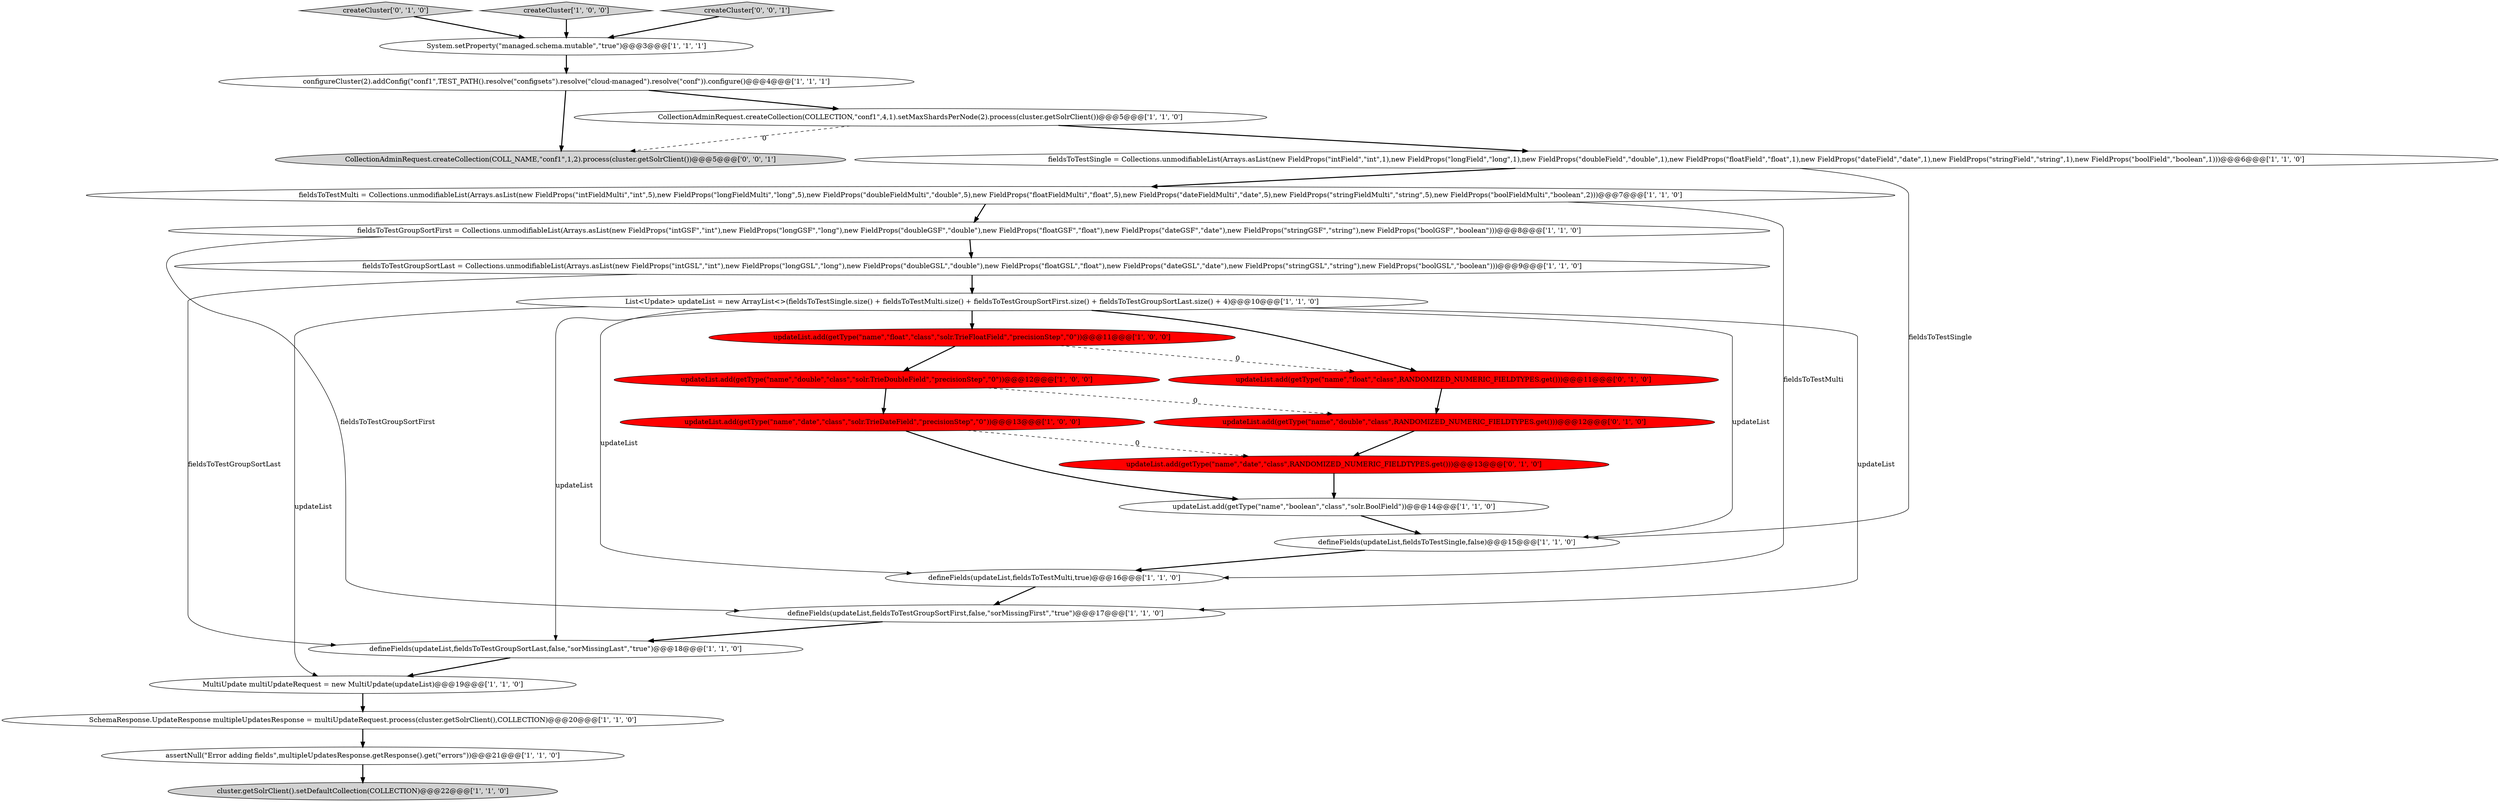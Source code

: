 digraph {
6 [style = filled, label = "MultiUpdate multiUpdateRequest = new MultiUpdate(updateList)@@@19@@@['1', '1', '0']", fillcolor = white, shape = ellipse image = "AAA0AAABBB1BBB"];
16 [style = filled, label = "defineFields(updateList,fieldsToTestGroupSortLast,false,\"sorMissingLast\",\"true\")@@@18@@@['1', '1', '0']", fillcolor = white, shape = ellipse image = "AAA0AAABBB1BBB"];
19 [style = filled, label = "System.setProperty(\"managed.schema.mutable\",\"true\")@@@3@@@['1', '1', '1']", fillcolor = white, shape = ellipse image = "AAA0AAABBB1BBB"];
13 [style = filled, label = "fieldsToTestMulti = Collections.unmodifiableList(Arrays.asList(new FieldProps(\"intFieldMulti\",\"int\",5),new FieldProps(\"longFieldMulti\",\"long\",5),new FieldProps(\"doubleFieldMulti\",\"double\",5),new FieldProps(\"floatFieldMulti\",\"float\",5),new FieldProps(\"dateFieldMulti\",\"date\",5),new FieldProps(\"stringFieldMulti\",\"string\",5),new FieldProps(\"boolFieldMulti\",\"boolean\",2)))@@@7@@@['1', '1', '0']", fillcolor = white, shape = ellipse image = "AAA0AAABBB1BBB"];
21 [style = filled, label = "updateList.add(getType(\"name\",\"date\",\"class\",RANDOMIZED_NUMERIC_FIELDTYPES.get()))@@@13@@@['0', '1', '0']", fillcolor = red, shape = ellipse image = "AAA1AAABBB2BBB"];
24 [style = filled, label = "updateList.add(getType(\"name\",\"double\",\"class\",RANDOMIZED_NUMERIC_FIELDTYPES.get()))@@@12@@@['0', '1', '0']", fillcolor = red, shape = ellipse image = "AAA1AAABBB2BBB"];
7 [style = filled, label = "updateList.add(getType(\"name\",\"double\",\"class\",\"solr.TrieDoubleField\",\"precisionStep\",\"0\"))@@@12@@@['1', '0', '0']", fillcolor = red, shape = ellipse image = "AAA1AAABBB1BBB"];
14 [style = filled, label = "fieldsToTestGroupSortFirst = Collections.unmodifiableList(Arrays.asList(new FieldProps(\"intGSF\",\"int\"),new FieldProps(\"longGSF\",\"long\"),new FieldProps(\"doubleGSF\",\"double\"),new FieldProps(\"floatGSF\",\"float\"),new FieldProps(\"dateGSF\",\"date\"),new FieldProps(\"stringGSF\",\"string\"),new FieldProps(\"boolGSF\",\"boolean\")))@@@8@@@['1', '1', '0']", fillcolor = white, shape = ellipse image = "AAA0AAABBB1BBB"];
11 [style = filled, label = "defineFields(updateList,fieldsToTestGroupSortFirst,false,\"sorMissingFirst\",\"true\")@@@17@@@['1', '1', '0']", fillcolor = white, shape = ellipse image = "AAA0AAABBB1BBB"];
1 [style = filled, label = "List<Update> updateList = new ArrayList<>(fieldsToTestSingle.size() + fieldsToTestMulti.size() + fieldsToTestGroupSortFirst.size() + fieldsToTestGroupSortLast.size() + 4)@@@10@@@['1', '1', '0']", fillcolor = white, shape = ellipse image = "AAA0AAABBB1BBB"];
15 [style = filled, label = "updateList.add(getType(\"name\",\"boolean\",\"class\",\"solr.BoolField\"))@@@14@@@['1', '1', '0']", fillcolor = white, shape = ellipse image = "AAA0AAABBB1BBB"];
22 [style = filled, label = "createCluster['0', '1', '0']", fillcolor = lightgray, shape = diamond image = "AAA0AAABBB2BBB"];
26 [style = filled, label = "CollectionAdminRequest.createCollection(COLL_NAME,\"conf1\",1,2).process(cluster.getSolrClient())@@@5@@@['0', '0', '1']", fillcolor = lightgray, shape = ellipse image = "AAA0AAABBB3BBB"];
17 [style = filled, label = "defineFields(updateList,fieldsToTestSingle,false)@@@15@@@['1', '1', '0']", fillcolor = white, shape = ellipse image = "AAA0AAABBB1BBB"];
20 [style = filled, label = "createCluster['1', '0', '0']", fillcolor = lightgray, shape = diamond image = "AAA0AAABBB1BBB"];
10 [style = filled, label = "assertNull(\"Error adding fields\",multipleUpdatesResponse.getResponse().get(\"errors\"))@@@21@@@['1', '1', '0']", fillcolor = white, shape = ellipse image = "AAA0AAABBB1BBB"];
23 [style = filled, label = "updateList.add(getType(\"name\",\"float\",\"class\",RANDOMIZED_NUMERIC_FIELDTYPES.get()))@@@11@@@['0', '1', '0']", fillcolor = red, shape = ellipse image = "AAA1AAABBB2BBB"];
0 [style = filled, label = "updateList.add(getType(\"name\",\"float\",\"class\",\"solr.TrieFloatField\",\"precisionStep\",\"0\"))@@@11@@@['1', '0', '0']", fillcolor = red, shape = ellipse image = "AAA1AAABBB1BBB"];
5 [style = filled, label = "fieldsToTestGroupSortLast = Collections.unmodifiableList(Arrays.asList(new FieldProps(\"intGSL\",\"int\"),new FieldProps(\"longGSL\",\"long\"),new FieldProps(\"doubleGSL\",\"double\"),new FieldProps(\"floatGSL\",\"float\"),new FieldProps(\"dateGSL\",\"date\"),new FieldProps(\"stringGSL\",\"string\"),new FieldProps(\"boolGSL\",\"boolean\")))@@@9@@@['1', '1', '0']", fillcolor = white, shape = ellipse image = "AAA0AAABBB1BBB"];
3 [style = filled, label = "defineFields(updateList,fieldsToTestMulti,true)@@@16@@@['1', '1', '0']", fillcolor = white, shape = ellipse image = "AAA0AAABBB1BBB"];
8 [style = filled, label = "CollectionAdminRequest.createCollection(COLLECTION,\"conf1\",4,1).setMaxShardsPerNode(2).process(cluster.getSolrClient())@@@5@@@['1', '1', '0']", fillcolor = white, shape = ellipse image = "AAA0AAABBB1BBB"];
18 [style = filled, label = "configureCluster(2).addConfig(\"conf1\",TEST_PATH().resolve(\"configsets\").resolve(\"cloud-managed\").resolve(\"conf\")).configure()@@@4@@@['1', '1', '1']", fillcolor = white, shape = ellipse image = "AAA0AAABBB1BBB"];
12 [style = filled, label = "fieldsToTestSingle = Collections.unmodifiableList(Arrays.asList(new FieldProps(\"intField\",\"int\",1),new FieldProps(\"longField\",\"long\",1),new FieldProps(\"doubleField\",\"double\",1),new FieldProps(\"floatField\",\"float\",1),new FieldProps(\"dateField\",\"date\",1),new FieldProps(\"stringField\",\"string\",1),new FieldProps(\"boolField\",\"boolean\",1)))@@@6@@@['1', '1', '0']", fillcolor = white, shape = ellipse image = "AAA0AAABBB1BBB"];
4 [style = filled, label = "SchemaResponse.UpdateResponse multipleUpdatesResponse = multiUpdateRequest.process(cluster.getSolrClient(),COLLECTION)@@@20@@@['1', '1', '0']", fillcolor = white, shape = ellipse image = "AAA0AAABBB1BBB"];
2 [style = filled, label = "cluster.getSolrClient().setDefaultCollection(COLLECTION)@@@22@@@['1', '1', '0']", fillcolor = lightgray, shape = ellipse image = "AAA0AAABBB1BBB"];
25 [style = filled, label = "createCluster['0', '0', '1']", fillcolor = lightgray, shape = diamond image = "AAA0AAABBB3BBB"];
9 [style = filled, label = "updateList.add(getType(\"name\",\"date\",\"class\",\"solr.TrieDateField\",\"precisionStep\",\"0\"))@@@13@@@['1', '0', '0']", fillcolor = red, shape = ellipse image = "AAA1AAABBB1BBB"];
11->16 [style = bold, label=""];
4->10 [style = bold, label=""];
19->18 [style = bold, label=""];
22->19 [style = bold, label=""];
16->6 [style = bold, label=""];
21->15 [style = bold, label=""];
0->23 [style = dashed, label="0"];
18->26 [style = bold, label=""];
3->11 [style = bold, label=""];
1->0 [style = bold, label=""];
1->23 [style = bold, label=""];
0->7 [style = bold, label=""];
7->9 [style = bold, label=""];
12->13 [style = bold, label=""];
5->1 [style = bold, label=""];
6->4 [style = bold, label=""];
15->17 [style = bold, label=""];
23->24 [style = bold, label=""];
13->3 [style = solid, label="fieldsToTestMulti"];
14->11 [style = solid, label="fieldsToTestGroupSortFirst"];
5->16 [style = solid, label="fieldsToTestGroupSortLast"];
24->21 [style = bold, label=""];
7->24 [style = dashed, label="0"];
1->11 [style = solid, label="updateList"];
1->6 [style = solid, label="updateList"];
9->15 [style = bold, label=""];
9->21 [style = dashed, label="0"];
1->17 [style = solid, label="updateList"];
25->19 [style = bold, label=""];
17->3 [style = bold, label=""];
10->2 [style = bold, label=""];
18->8 [style = bold, label=""];
1->16 [style = solid, label="updateList"];
20->19 [style = bold, label=""];
12->17 [style = solid, label="fieldsToTestSingle"];
1->3 [style = solid, label="updateList"];
13->14 [style = bold, label=""];
8->12 [style = bold, label=""];
14->5 [style = bold, label=""];
8->26 [style = dashed, label="0"];
}
